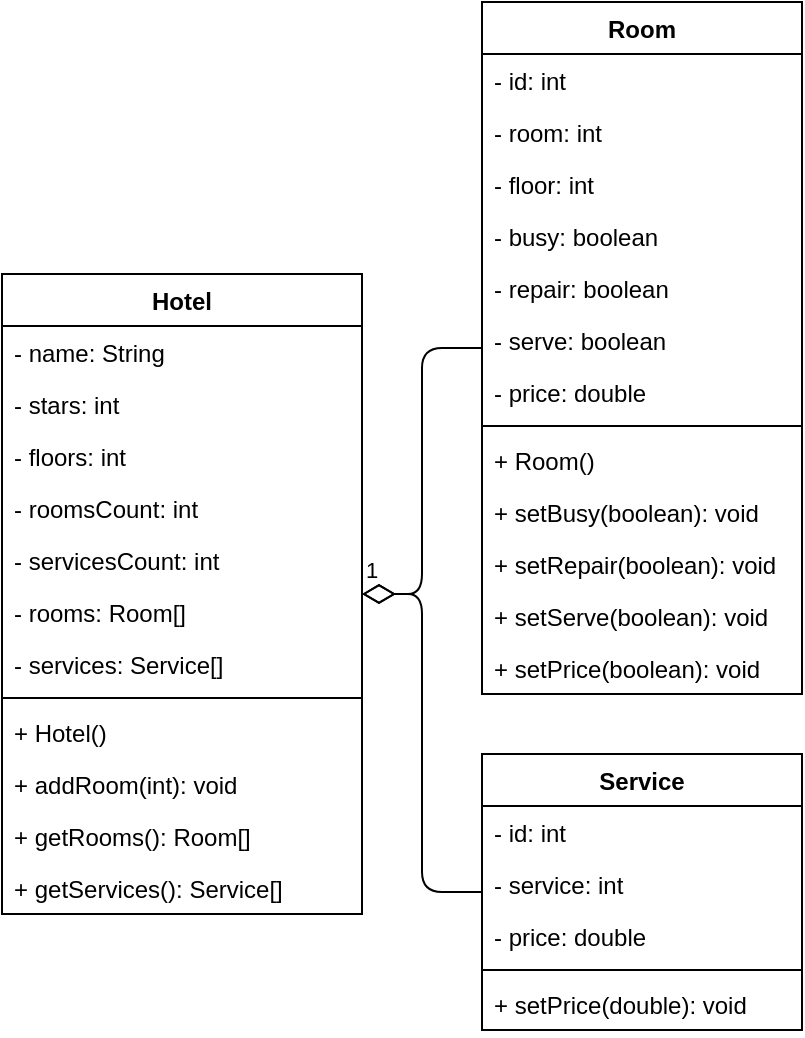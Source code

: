 <mxfile version="12.9.14" type="device"><diagram name="Page-1" id="c4acf3e9-155e-7222-9cf6-157b1a14988f"><mxGraphModel dx="1021" dy="1629" grid="1" gridSize="10" guides="1" tooltips="1" connect="1" arrows="1" fold="1" page="1" pageScale="1" pageWidth="850" pageHeight="1100" background="#ffffff" math="0" shadow="0"><root><mxCell id="0"/><mxCell id="1" parent="0"/><mxCell id="7ABSJVlr1BB8b-h0hKVi-5" value="Room" style="swimlane;fontStyle=1;align=center;verticalAlign=top;childLayout=stackLayout;horizontal=1;startSize=26;horizontalStack=0;resizeParent=1;resizeParentMax=0;resizeLast=0;collapsible=1;marginBottom=0;" vertex="1" parent="1"><mxGeometry x="520" y="-96" width="160" height="346" as="geometry"/></mxCell><mxCell id="7ABSJVlr1BB8b-h0hKVi-6" value="- id: int" style="text;strokeColor=none;fillColor=none;align=left;verticalAlign=top;spacingLeft=4;spacingRight=4;overflow=hidden;rotatable=0;points=[[0,0.5],[1,0.5]];portConstraint=eastwest;" vertex="1" parent="7ABSJVlr1BB8b-h0hKVi-5"><mxGeometry y="26" width="160" height="26" as="geometry"/></mxCell><mxCell id="7ABSJVlr1BB8b-h0hKVi-25" value="- room: int" style="text;strokeColor=none;fillColor=none;align=left;verticalAlign=top;spacingLeft=4;spacingRight=4;overflow=hidden;rotatable=0;points=[[0,0.5],[1,0.5]];portConstraint=eastwest;" vertex="1" parent="7ABSJVlr1BB8b-h0hKVi-5"><mxGeometry y="52" width="160" height="26" as="geometry"/></mxCell><mxCell id="7ABSJVlr1BB8b-h0hKVi-26" value="- floor: int" style="text;strokeColor=none;fillColor=none;align=left;verticalAlign=top;spacingLeft=4;spacingRight=4;overflow=hidden;rotatable=0;points=[[0,0.5],[1,0.5]];portConstraint=eastwest;" vertex="1" parent="7ABSJVlr1BB8b-h0hKVi-5"><mxGeometry y="78" width="160" height="26" as="geometry"/></mxCell><mxCell id="7ABSJVlr1BB8b-h0hKVi-27" value="- busy: boolean" style="text;strokeColor=none;fillColor=none;align=left;verticalAlign=top;spacingLeft=4;spacingRight=4;overflow=hidden;rotatable=0;points=[[0,0.5],[1,0.5]];portConstraint=eastwest;" vertex="1" parent="7ABSJVlr1BB8b-h0hKVi-5"><mxGeometry y="104" width="160" height="26" as="geometry"/></mxCell><mxCell id="7ABSJVlr1BB8b-h0hKVi-28" value="- repair: boolean" style="text;strokeColor=none;fillColor=none;align=left;verticalAlign=top;spacingLeft=4;spacingRight=4;overflow=hidden;rotatable=0;points=[[0,0.5],[1,0.5]];portConstraint=eastwest;" vertex="1" parent="7ABSJVlr1BB8b-h0hKVi-5"><mxGeometry y="130" width="160" height="26" as="geometry"/></mxCell><mxCell id="7ABSJVlr1BB8b-h0hKVi-29" value="- serve: boolean" style="text;strokeColor=none;fillColor=none;align=left;verticalAlign=top;spacingLeft=4;spacingRight=4;overflow=hidden;rotatable=0;points=[[0,0.5],[1,0.5]];portConstraint=eastwest;" vertex="1" parent="7ABSJVlr1BB8b-h0hKVi-5"><mxGeometry y="156" width="160" height="26" as="geometry"/></mxCell><mxCell id="7ABSJVlr1BB8b-h0hKVi-30" value="- price: double" style="text;strokeColor=none;fillColor=none;align=left;verticalAlign=top;spacingLeft=4;spacingRight=4;overflow=hidden;rotatable=0;points=[[0,0.5],[1,0.5]];portConstraint=eastwest;" vertex="1" parent="7ABSJVlr1BB8b-h0hKVi-5"><mxGeometry y="182" width="160" height="26" as="geometry"/></mxCell><mxCell id="7ABSJVlr1BB8b-h0hKVi-7" value="" style="line;strokeWidth=1;fillColor=none;align=left;verticalAlign=middle;spacingTop=-1;spacingLeft=3;spacingRight=3;rotatable=0;labelPosition=right;points=[];portConstraint=eastwest;" vertex="1" parent="7ABSJVlr1BB8b-h0hKVi-5"><mxGeometry y="208" width="160" height="8" as="geometry"/></mxCell><mxCell id="7ABSJVlr1BB8b-h0hKVi-8" value="+ Room()" style="text;strokeColor=none;fillColor=none;align=left;verticalAlign=top;spacingLeft=4;spacingRight=4;overflow=hidden;rotatable=0;points=[[0,0.5],[1,0.5]];portConstraint=eastwest;" vertex="1" parent="7ABSJVlr1BB8b-h0hKVi-5"><mxGeometry y="216" width="160" height="26" as="geometry"/></mxCell><mxCell id="7ABSJVlr1BB8b-h0hKVi-32" value="+ setBusy(boolean): void" style="text;strokeColor=none;fillColor=none;align=left;verticalAlign=top;spacingLeft=4;spacingRight=4;overflow=hidden;rotatable=0;points=[[0,0.5],[1,0.5]];portConstraint=eastwest;" vertex="1" parent="7ABSJVlr1BB8b-h0hKVi-5"><mxGeometry y="242" width="160" height="26" as="geometry"/></mxCell><mxCell id="7ABSJVlr1BB8b-h0hKVi-33" value="+ setRepair(boolean): void" style="text;strokeColor=none;fillColor=none;align=left;verticalAlign=top;spacingLeft=4;spacingRight=4;overflow=hidden;rotatable=0;points=[[0,0.5],[1,0.5]];portConstraint=eastwest;" vertex="1" parent="7ABSJVlr1BB8b-h0hKVi-5"><mxGeometry y="268" width="160" height="26" as="geometry"/></mxCell><mxCell id="7ABSJVlr1BB8b-h0hKVi-34" value="+ setServe(boolean): void" style="text;strokeColor=none;fillColor=none;align=left;verticalAlign=top;spacingLeft=4;spacingRight=4;overflow=hidden;rotatable=0;points=[[0,0.5],[1,0.5]];portConstraint=eastwest;" vertex="1" parent="7ABSJVlr1BB8b-h0hKVi-5"><mxGeometry y="294" width="160" height="26" as="geometry"/></mxCell><mxCell id="7ABSJVlr1BB8b-h0hKVi-35" value="+ setPrice(boolean): void" style="text;strokeColor=none;fillColor=none;align=left;verticalAlign=top;spacingLeft=4;spacingRight=4;overflow=hidden;rotatable=0;points=[[0,0.5],[1,0.5]];portConstraint=eastwest;" vertex="1" parent="7ABSJVlr1BB8b-h0hKVi-5"><mxGeometry y="320" width="160" height="26" as="geometry"/></mxCell><mxCell id="7ABSJVlr1BB8b-h0hKVi-9" value="Service" style="swimlane;fontStyle=1;align=center;verticalAlign=top;childLayout=stackLayout;horizontal=1;startSize=26;horizontalStack=0;resizeParent=1;resizeParentMax=0;resizeLast=0;collapsible=1;marginBottom=0;" vertex="1" parent="1"><mxGeometry x="520" y="280" width="160" height="138" as="geometry"/></mxCell><mxCell id="7ABSJVlr1BB8b-h0hKVi-10" value="- id: int" style="text;strokeColor=none;fillColor=none;align=left;verticalAlign=top;spacingLeft=4;spacingRight=4;overflow=hidden;rotatable=0;points=[[0,0.5],[1,0.5]];portConstraint=eastwest;" vertex="1" parent="7ABSJVlr1BB8b-h0hKVi-9"><mxGeometry y="26" width="160" height="26" as="geometry"/></mxCell><mxCell id="7ABSJVlr1BB8b-h0hKVi-36" value="- service: int" style="text;strokeColor=none;fillColor=none;align=left;verticalAlign=top;spacingLeft=4;spacingRight=4;overflow=hidden;rotatable=0;points=[[0,0.5],[1,0.5]];portConstraint=eastwest;" vertex="1" parent="7ABSJVlr1BB8b-h0hKVi-9"><mxGeometry y="52" width="160" height="26" as="geometry"/></mxCell><mxCell id="7ABSJVlr1BB8b-h0hKVi-37" value="- price: double" style="text;strokeColor=none;fillColor=none;align=left;verticalAlign=top;spacingLeft=4;spacingRight=4;overflow=hidden;rotatable=0;points=[[0,0.5],[1,0.5]];portConstraint=eastwest;" vertex="1" parent="7ABSJVlr1BB8b-h0hKVi-9"><mxGeometry y="78" width="160" height="26" as="geometry"/></mxCell><mxCell id="7ABSJVlr1BB8b-h0hKVi-11" value="" style="line;strokeWidth=1;fillColor=none;align=left;verticalAlign=middle;spacingTop=-1;spacingLeft=3;spacingRight=3;rotatable=0;labelPosition=right;points=[];portConstraint=eastwest;" vertex="1" parent="7ABSJVlr1BB8b-h0hKVi-9"><mxGeometry y="104" width="160" height="8" as="geometry"/></mxCell><mxCell id="7ABSJVlr1BB8b-h0hKVi-12" value="+ setPrice(double): void" style="text;strokeColor=none;fillColor=none;align=left;verticalAlign=top;spacingLeft=4;spacingRight=4;overflow=hidden;rotatable=0;points=[[0,0.5],[1,0.5]];portConstraint=eastwest;" vertex="1" parent="7ABSJVlr1BB8b-h0hKVi-9"><mxGeometry y="112" width="160" height="26" as="geometry"/></mxCell><mxCell id="7ABSJVlr1BB8b-h0hKVi-1" value="Hotel" style="swimlane;fontStyle=1;align=center;verticalAlign=top;childLayout=stackLayout;horizontal=1;startSize=26;horizontalStack=0;resizeParent=1;resizeParentMax=0;resizeLast=0;collapsible=1;marginBottom=0;" vertex="1" parent="1"><mxGeometry x="280" y="40" width="180" height="320" as="geometry"/></mxCell><mxCell id="7ABSJVlr1BB8b-h0hKVi-2" value="- name: String" style="text;strokeColor=none;fillColor=none;align=left;verticalAlign=top;spacingLeft=4;spacingRight=4;overflow=hidden;rotatable=0;points=[[0,0.5],[1,0.5]];portConstraint=eastwest;" vertex="1" parent="7ABSJVlr1BB8b-h0hKVi-1"><mxGeometry y="26" width="180" height="26" as="geometry"/></mxCell><mxCell id="7ABSJVlr1BB8b-h0hKVi-16" value="- stars: int" style="text;strokeColor=none;fillColor=none;align=left;verticalAlign=top;spacingLeft=4;spacingRight=4;overflow=hidden;rotatable=0;points=[[0,0.5],[1,0.5]];portConstraint=eastwest;" vertex="1" parent="7ABSJVlr1BB8b-h0hKVi-1"><mxGeometry y="52" width="180" height="26" as="geometry"/></mxCell><mxCell id="7ABSJVlr1BB8b-h0hKVi-17" value="- floors: int" style="text;strokeColor=none;fillColor=none;align=left;verticalAlign=top;spacingLeft=4;spacingRight=4;overflow=hidden;rotatable=0;points=[[0,0.5],[1,0.5]];portConstraint=eastwest;" vertex="1" parent="7ABSJVlr1BB8b-h0hKVi-1"><mxGeometry y="78" width="180" height="26" as="geometry"/></mxCell><mxCell id="7ABSJVlr1BB8b-h0hKVi-18" value="- roomsCount: int" style="text;strokeColor=none;fillColor=none;align=left;verticalAlign=top;spacingLeft=4;spacingRight=4;overflow=hidden;rotatable=0;points=[[0,0.5],[1,0.5]];portConstraint=eastwest;" vertex="1" parent="7ABSJVlr1BB8b-h0hKVi-1"><mxGeometry y="104" width="180" height="26" as="geometry"/></mxCell><mxCell id="7ABSJVlr1BB8b-h0hKVi-19" value="- servicesCount: int" style="text;strokeColor=none;fillColor=none;align=left;verticalAlign=top;spacingLeft=4;spacingRight=4;overflow=hidden;rotatable=0;points=[[0,0.5],[1,0.5]];portConstraint=eastwest;" vertex="1" parent="7ABSJVlr1BB8b-h0hKVi-1"><mxGeometry y="130" width="180" height="26" as="geometry"/></mxCell><mxCell id="7ABSJVlr1BB8b-h0hKVi-20" value="- rooms: Room[]" style="text;strokeColor=none;fillColor=none;align=left;verticalAlign=top;spacingLeft=4;spacingRight=4;overflow=hidden;rotatable=0;points=[[0,0.5],[1,0.5]];portConstraint=eastwest;" vertex="1" parent="7ABSJVlr1BB8b-h0hKVi-1"><mxGeometry y="156" width="180" height="26" as="geometry"/></mxCell><mxCell id="7ABSJVlr1BB8b-h0hKVi-21" value="- services: Service[]" style="text;strokeColor=none;fillColor=none;align=left;verticalAlign=top;spacingLeft=4;spacingRight=4;overflow=hidden;rotatable=0;points=[[0,0.5],[1,0.5]];portConstraint=eastwest;" vertex="1" parent="7ABSJVlr1BB8b-h0hKVi-1"><mxGeometry y="182" width="180" height="26" as="geometry"/></mxCell><mxCell id="7ABSJVlr1BB8b-h0hKVi-3" value="" style="line;strokeWidth=1;fillColor=none;align=left;verticalAlign=middle;spacingTop=-1;spacingLeft=3;spacingRight=3;rotatable=0;labelPosition=right;points=[];portConstraint=eastwest;" vertex="1" parent="7ABSJVlr1BB8b-h0hKVi-1"><mxGeometry y="208" width="180" height="8" as="geometry"/></mxCell><mxCell id="7ABSJVlr1BB8b-h0hKVi-22" value="+ Hotel()" style="text;strokeColor=none;fillColor=none;align=left;verticalAlign=top;spacingLeft=4;spacingRight=4;overflow=hidden;rotatable=0;points=[[0,0.5],[1,0.5]];portConstraint=eastwest;" vertex="1" parent="7ABSJVlr1BB8b-h0hKVi-1"><mxGeometry y="216" width="180" height="26" as="geometry"/></mxCell><mxCell id="7ABSJVlr1BB8b-h0hKVi-4" value="+ addRoom(int): void" style="text;strokeColor=none;fillColor=none;align=left;verticalAlign=top;spacingLeft=4;spacingRight=4;overflow=hidden;rotatable=0;points=[[0,0.5],[1,0.5]];portConstraint=eastwest;" vertex="1" parent="7ABSJVlr1BB8b-h0hKVi-1"><mxGeometry y="242" width="180" height="26" as="geometry"/></mxCell><mxCell id="7ABSJVlr1BB8b-h0hKVi-15" value="+ getRooms(): Room[]" style="text;strokeColor=none;fillColor=none;align=left;verticalAlign=top;spacingLeft=4;spacingRight=4;overflow=hidden;rotatable=0;points=[[0,0.5],[1,0.5]];portConstraint=eastwest;" vertex="1" parent="7ABSJVlr1BB8b-h0hKVi-1"><mxGeometry y="268" width="180" height="26" as="geometry"/></mxCell><mxCell id="7ABSJVlr1BB8b-h0hKVi-24" value="+ getServices(): Service[]" style="text;strokeColor=none;fillColor=none;align=left;verticalAlign=top;spacingLeft=4;spacingRight=4;overflow=hidden;rotatable=0;points=[[0,0.5],[1,0.5]];portConstraint=eastwest;" vertex="1" parent="7ABSJVlr1BB8b-h0hKVi-1"><mxGeometry y="294" width="180" height="26" as="geometry"/></mxCell><mxCell id="7ABSJVlr1BB8b-h0hKVi-38" value="1" style="endArrow=none;html=1;endSize=12;startArrow=diamondThin;startSize=14;startFill=0;edgeStyle=orthogonalEdgeStyle;align=left;verticalAlign=bottom;endFill=0;" edge="1" parent="1" source="7ABSJVlr1BB8b-h0hKVi-1" target="7ABSJVlr1BB8b-h0hKVi-5"><mxGeometry x="-1" y="3" relative="1" as="geometry"><mxPoint x="330" y="240" as="sourcePoint"/><mxPoint x="490" y="240" as="targetPoint"/></mxGeometry></mxCell><mxCell id="7ABSJVlr1BB8b-h0hKVi-39" value="1" style="endArrow=none;html=1;endSize=12;startArrow=diamondThin;startSize=14;startFill=0;edgeStyle=orthogonalEdgeStyle;align=left;verticalAlign=bottom;endFill=0;" edge="1" parent="1" source="7ABSJVlr1BB8b-h0hKVi-1" target="7ABSJVlr1BB8b-h0hKVi-9"><mxGeometry x="-1" y="3" relative="1" as="geometry"><mxPoint x="330" y="290" as="sourcePoint"/><mxPoint x="490" y="290" as="targetPoint"/></mxGeometry></mxCell></root></mxGraphModel></diagram></mxfile>